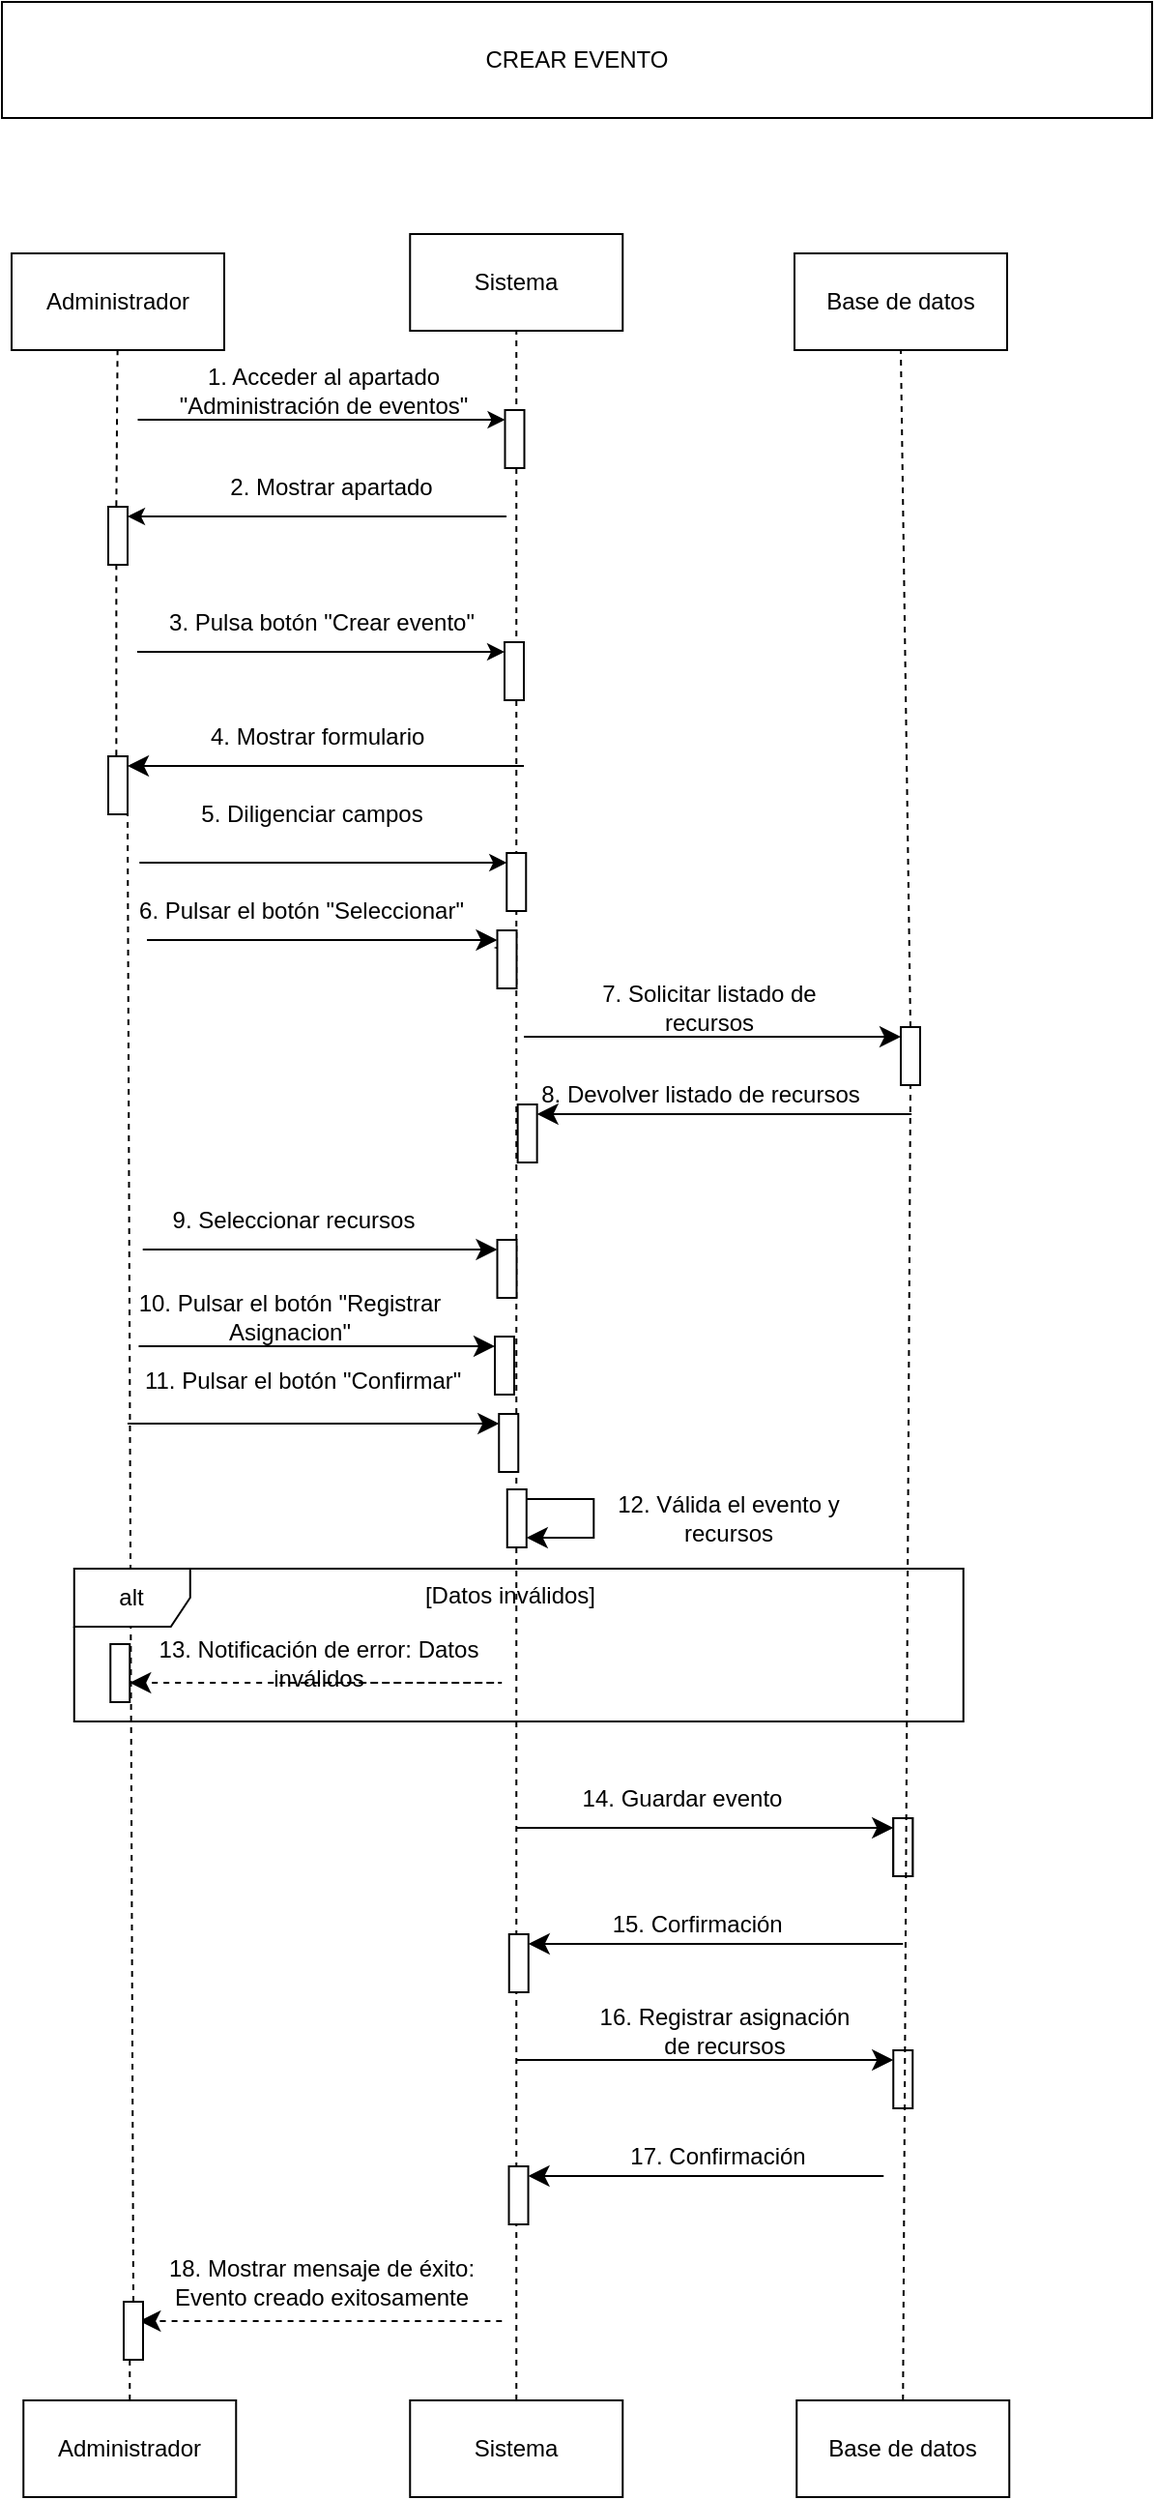 <mxfile version="27.2.0">
  <diagram name="Página-1" id="ch0Adqv4J3ruIvG1Xc4J">
    <mxGraphModel grid="1" page="1" gridSize="10" guides="1" tooltips="1" connect="1" arrows="1" fold="1" pageScale="1" pageWidth="827" pageHeight="1169" math="0" shadow="0">
      <root>
        <mxCell id="0" />
        <mxCell id="1" parent="0" />
        <mxCell id="M6st6zHzKp3r40aG8Qjw-1" value="Administrador" style="html=1;whiteSpace=wrap;" vertex="1" parent="1">
          <mxGeometry x="80" y="40" width="110" height="50" as="geometry" />
        </mxCell>
        <mxCell id="M6st6zHzKp3r40aG8Qjw-2" value="Sistema&lt;span style=&quot;color: rgba(0, 0, 0, 0); font-family: monospace; font-size: 0px; text-align: start; text-wrap-mode: nowrap;&quot;&gt;%3CmxGraphModel%3E%3Croot%3E%3CmxCell%20id%3D%220%22%2F%3E%3CmxCell%20id%3D%221%22%20parent%3D%220%22%2F%3E%3CmxCell%20id%3D%222%22%20value%3D%22Usuario%22%20style%3D%22html%3D1%3BwhiteSpace%3Dwrap%3B%22%20vertex%3D%221%22%20parent%3D%221%22%3E%3CmxGeometry%20x%3D%2270%22%20y%3D%2240%22%20width%3D%22110%22%20height%3D%2250%22%20as%3D%22geometry%22%2F%3E%3C%2FmxCell%3E%3C%2Froot%3E%3C%2FmxGraphModel%3E&lt;/span&gt;" style="html=1;whiteSpace=wrap;" vertex="1" parent="1">
          <mxGeometry x="286.13" y="30" width="110" height="50" as="geometry" />
        </mxCell>
        <mxCell id="M6st6zHzKp3r40aG8Qjw-3" value="Base de datos" style="html=1;whiteSpace=wrap;" vertex="1" parent="1">
          <mxGeometry x="485" y="40" width="110" height="50" as="geometry" />
        </mxCell>
        <mxCell id="M6st6zHzKp3r40aG8Qjw-4" value="Administrador" style="html=1;whiteSpace=wrap;" vertex="1" parent="1">
          <mxGeometry x="86.13" y="1150" width="110" height="50" as="geometry" />
        </mxCell>
        <mxCell id="M6st6zHzKp3r40aG8Qjw-5" style="edgeStyle=orthogonalEdgeStyle;rounded=0;orthogonalLoop=1;jettySize=auto;html=1;endArrow=none;startFill=0;dashed=1;" edge="1" parent="1" source="M6st6zHzKp3r40aG8Qjw-6" target="M6st6zHzKp3r40aG8Qjw-2">
          <mxGeometry relative="1" as="geometry">
            <mxPoint x="422.5" y="535" as="targetPoint" />
            <Array as="points" />
          </mxGeometry>
        </mxCell>
        <mxCell id="M6st6zHzKp3r40aG8Qjw-6" value="Sistema&lt;span style=&quot;color: rgba(0, 0, 0, 0); font-family: monospace; font-size: 0px; text-align: start; text-wrap-mode: nowrap;&quot;&gt;%3CmxGraphModel%3E%3Croot%3E%3CmxCell%20id%3D%220%22%2F%3E%3CmxCell%20id%3D%221%22%20parent%3D%220%22%2F%3E%3CmxCell%20id%3D%222%22%20value%3D%22Usuario%22%20style%3D%22html%3D1%3BwhiteSpace%3Dwrap%3B%22%20vertex%3D%221%22%20parent%3D%221%22%3E%3CmxGeometry%20x%3D%2270%22%20y%3D%2240%22%20width%3D%22110%22%20height%3D%2250%22%20as%3D%22geometry%22%2F%3E%3C%2FmxCell%3E%3C%2Froot%3E%3C%2FmxGraphModel%3E&lt;/span&gt;" style="html=1;whiteSpace=wrap;" vertex="1" parent="1">
          <mxGeometry x="286.13" y="1150" width="110" height="50" as="geometry" />
        </mxCell>
        <mxCell id="M6st6zHzKp3r40aG8Qjw-7" value="Base de datos" style="html=1;whiteSpace=wrap;" vertex="1" parent="1">
          <mxGeometry x="486.13" y="1150" width="110" height="50" as="geometry" />
        </mxCell>
        <mxCell id="M6st6zHzKp3r40aG8Qjw-8" value="" style="endArrow=none;dashed=1;html=1;rounded=0;entryX=0.5;entryY=1;entryDx=0;entryDy=0;exitX=0.5;exitY=0;exitDx=0;exitDy=0;" edge="1" parent="1" source="H9gai09tJhatRi1qsD84-20" target="M6st6zHzKp3r40aG8Qjw-3">
          <mxGeometry width="50" height="50" relative="1" as="geometry">
            <mxPoint x="540" y="501" as="sourcePoint" />
            <mxPoint x="355" y="110" as="targetPoint" />
          </mxGeometry>
        </mxCell>
        <mxCell id="M6st6zHzKp3r40aG8Qjw-10" value="" style="html=1;points=[[0,0,0,0,5],[0,1,0,0,-5],[1,0,0,0,5],[1,1,0,0,-5]];perimeter=orthogonalPerimeter;outlineConnect=0;targetShapes=umlLifeline;portConstraint=eastwest;newEdgeStyle={&quot;curved&quot;:0,&quot;rounded&quot;:0};" vertex="1" parent="1">
          <mxGeometry x="335" y="241" width="10" height="30" as="geometry" />
        </mxCell>
        <mxCell id="M6st6zHzKp3r40aG8Qjw-11" value="" style="endArrow=classic;html=1;rounded=0;entryX=0;entryY=0;entryDx=0;entryDy=5;entryPerimeter=0;" edge="1" parent="1" target="M6st6zHzKp3r40aG8Qjw-10">
          <mxGeometry width="50" height="50" relative="1" as="geometry">
            <mxPoint x="145" y="246" as="sourcePoint" />
            <mxPoint x="245" y="221" as="targetPoint" />
          </mxGeometry>
        </mxCell>
        <mxCell id="M6st6zHzKp3r40aG8Qjw-12" value="3. Pulsa botón &quot;Crear evento&quot;" style="text;html=1;align=center;verticalAlign=middle;whiteSpace=wrap;rounded=0;" vertex="1" parent="1">
          <mxGeometry x="135" y="221" width="211" height="20" as="geometry" />
        </mxCell>
        <mxCell id="M6st6zHzKp3r40aG8Qjw-13" value="" style="endArrow=classic;html=1;rounded=0;fontSize=12;startSize=8;endSize=8;edgeStyle=orthogonalEdgeStyle;entryX=1;entryY=0;entryDx=0;entryDy=5;entryPerimeter=0;" edge="1" parent="1" target="M6st6zHzKp3r40aG8Qjw-35">
          <mxGeometry width="50" height="50" relative="1" as="geometry">
            <mxPoint x="330" y="305" as="sourcePoint" />
            <mxPoint x="148.75" y="295" as="targetPoint" />
            <Array as="points">
              <mxPoint x="345" y="305" />
            </Array>
          </mxGeometry>
        </mxCell>
        <mxCell id="M6st6zHzKp3r40aG8Qjw-14" value="4. Mostrar formulario&amp;nbsp;" style="text;html=1;align=center;verticalAlign=middle;whiteSpace=wrap;rounded=0;" vertex="1" parent="1">
          <mxGeometry x="155" y="280" width="170" height="20" as="geometry" />
        </mxCell>
        <mxCell id="M6st6zHzKp3r40aG8Qjw-15" value="" style="endArrow=none;dashed=1;html=1;rounded=0;exitX=0.5;exitY=0;exitDx=0;exitDy=0;" edge="1" parent="1" target="M6st6zHzKp3r40aG8Qjw-35" source="M6st6zHzKp3r40aG8Qjw-49">
          <mxGeometry width="50" height="50" relative="1" as="geometry">
            <mxPoint x="136.13" y="950.0" as="sourcePoint" />
            <mxPoint x="136.95" y="720.36" as="targetPoint" />
          </mxGeometry>
        </mxCell>
        <mxCell id="M6st6zHzKp3r40aG8Qjw-16" value="" style="endArrow=classic;html=1;rounded=0;fontSize=12;startSize=8;endSize=8;curved=1;entryX=0;entryY=0;entryDx=0;entryDy=5;entryPerimeter=0;" edge="1" parent="1" target="M6st6zHzKp3r40aG8Qjw-46">
          <mxGeometry width="50" height="50" relative="1" as="geometry">
            <mxPoint x="341.13" y="854" as="sourcePoint" />
            <mxPoint x="531.13" y="863.69" as="targetPoint" />
          </mxGeometry>
        </mxCell>
        <mxCell id="M6st6zHzKp3r40aG8Qjw-17" value="14. Guardar evento" style="text;html=1;align=center;verticalAlign=middle;whiteSpace=wrap;rounded=0;" vertex="1" parent="1">
          <mxGeometry x="366.75" y="829" width="120" height="20" as="geometry" />
        </mxCell>
        <mxCell id="M6st6zHzKp3r40aG8Qjw-18" value="" style="endArrow=classic;html=1;rounded=0;fontSize=12;startSize=8;endSize=8;curved=1;dashed=1;" edge="1" parent="1">
          <mxGeometry width="50" height="50" relative="1" as="geometry">
            <mxPoint x="333.63" y="1109" as="sourcePoint" />
            <mxPoint x="146.13" y="1109" as="targetPoint" />
          </mxGeometry>
        </mxCell>
        <mxCell id="M6st6zHzKp3r40aG8Qjw-19" value="18. Mostrar mensaje de éxito: Evento creado exitosamente" style="text;html=1;align=center;verticalAlign=middle;whiteSpace=wrap;rounded=0;" vertex="1" parent="1">
          <mxGeometry x="153.63" y="1079" width="172.5" height="20" as="geometry" />
        </mxCell>
        <mxCell id="M6st6zHzKp3r40aG8Qjw-21" value="" style="endArrow=classic;html=1;rounded=0;fontSize=12;startSize=8;endSize=8;curved=1;entryX=0;entryY=0;entryDx=0;entryDy=5;entryPerimeter=0;exitX=0.088;exitY=1.25;exitDx=0;exitDy=0;exitPerimeter=0;" edge="1" parent="1" target="M6st6zHzKp3r40aG8Qjw-37" source="M6st6zHzKp3r40aG8Qjw-22">
          <mxGeometry width="50" height="50" relative="1" as="geometry">
            <mxPoint x="121.5" y="555" as="sourcePoint" />
            <mxPoint x="127.75" y="560" as="targetPoint" />
          </mxGeometry>
        </mxCell>
        <mxCell id="M6st6zHzKp3r40aG8Qjw-22" value="9. Seleccionar recursos" style="text;html=1;align=center;verticalAlign=middle;whiteSpace=wrap;rounded=0;" vertex="1" parent="1">
          <mxGeometry x="131.13" y="530" width="190" height="20" as="geometry" />
        </mxCell>
        <mxCell id="M6st6zHzKp3r40aG8Qjw-23" value="" style="endArrow=classic;html=1;rounded=0;fontSize=12;startSize=8;endSize=8;curved=1;entryX=0;entryY=0;entryDx=0;entryDy=5;entryPerimeter=0;" edge="1" parent="1" target="M6st6zHzKp3r40aG8Qjw-38">
          <mxGeometry width="50" height="50" relative="1" as="geometry">
            <mxPoint x="140" y="645" as="sourcePoint" />
            <mxPoint x="327.13" y="644.58" as="targetPoint" />
          </mxGeometry>
        </mxCell>
        <mxCell id="M6st6zHzKp3r40aG8Qjw-25" value="11. Pulsar el botón &quot;Confirmar&quot;&amp;nbsp; &amp;nbsp;" style="text;html=1;align=center;verticalAlign=middle;whiteSpace=wrap;rounded=0;" vertex="1" parent="1">
          <mxGeometry x="146.51" y="620" width="171.25" height="20" as="geometry" />
        </mxCell>
        <mxCell id="M6st6zHzKp3r40aG8Qjw-26" value="12. Válida el evento y recursos" style="text;html=1;align=center;verticalAlign=middle;whiteSpace=wrap;rounded=0;" vertex="1" parent="1">
          <mxGeometry x="381.44" y="684" width="140" height="20" as="geometry" />
        </mxCell>
        <mxCell id="M6st6zHzKp3r40aG8Qjw-30" value="[Datos inválidos]" style="text;html=1;align=center;verticalAlign=middle;whiteSpace=wrap;rounded=0;" vertex="1" parent="1">
          <mxGeometry x="278.63" y="719" width="117.5" height="30" as="geometry" />
        </mxCell>
        <mxCell id="M6st6zHzKp3r40aG8Qjw-33" value="15. Corfirmación&amp;nbsp;" style="text;html=1;align=center;verticalAlign=middle;whiteSpace=wrap;rounded=0;" vertex="1" parent="1">
          <mxGeometry x="352.13" y="889" width="169.38" height="30" as="geometry" />
        </mxCell>
        <mxCell id="M6st6zHzKp3r40aG8Qjw-34" value="" style="endArrow=none;dashed=1;html=1;rounded=0;exitX=0.418;exitY=-0.012;exitDx=0;exitDy=0;exitPerimeter=0;" edge="1" parent="1" source="M6st6zHzKp3r40aG8Qjw-57" target="M6st6zHzKp3r40aG8Qjw-1">
          <mxGeometry width="50" height="50" relative="1" as="geometry">
            <mxPoint x="134" y="290" as="sourcePoint" />
            <mxPoint x="135" y="200" as="targetPoint" />
          </mxGeometry>
        </mxCell>
        <mxCell id="M6st6zHzKp3r40aG8Qjw-35" value="" style="html=1;points=[[0,0,0,0,5],[0,1,0,0,-5],[1,0,0,0,5],[1,1,0,0,-5]];perimeter=orthogonalPerimeter;outlineConnect=0;targetShapes=umlLifeline;portConstraint=eastwest;newEdgeStyle={&quot;curved&quot;:0,&quot;rounded&quot;:0};" vertex="1" parent="1">
          <mxGeometry x="130" y="300" width="10" height="30" as="geometry" />
        </mxCell>
        <mxCell id="M6st6zHzKp3r40aG8Qjw-37" value="" style="html=1;points=[[0,0,0,0,5],[0,1,0,0,-5],[1,0,0,0,5],[1,1,0,0,-5]];perimeter=orthogonalPerimeter;outlineConnect=0;targetShapes=umlLifeline;portConstraint=eastwest;newEdgeStyle={&quot;curved&quot;:0,&quot;rounded&quot;:0};" vertex="1" parent="1">
          <mxGeometry x="331.25" y="550" width="10" height="30" as="geometry" />
        </mxCell>
        <mxCell id="M6st6zHzKp3r40aG8Qjw-38" value="" style="html=1;points=[[0,0,0,0,5],[0,1,0,0,-5],[1,0,0,0,5],[1,1,0,0,-5]];perimeter=orthogonalPerimeter;outlineConnect=0;targetShapes=umlLifeline;portConstraint=eastwest;newEdgeStyle={&quot;curved&quot;:0,&quot;rounded&quot;:0};" vertex="1" parent="1">
          <mxGeometry x="332.13" y="640" width="10" height="30" as="geometry" />
        </mxCell>
        <mxCell id="M6st6zHzKp3r40aG8Qjw-40" value="" style="endArrow=classic;html=1;rounded=0;fontSize=12;startSize=8;endSize=8;curved=1;entryX=1;entryY=0;entryDx=0;entryDy=5;entryPerimeter=0;" edge="1" parent="1" target="M6st6zHzKp3r40aG8Qjw-50">
          <mxGeometry width="50" height="50" relative="1" as="geometry">
            <mxPoint x="541.13" y="914" as="sourcePoint" />
            <mxPoint x="356.13" y="919" as="targetPoint" />
          </mxGeometry>
        </mxCell>
        <mxCell id="M6st6zHzKp3r40aG8Qjw-41" value="13. Notificación de error: Datos inválidos" style="text;html=1;align=center;verticalAlign=middle;whiteSpace=wrap;rounded=0;" vertex="1" parent="1">
          <mxGeometry x="143.62" y="759" width="190" height="20" as="geometry" />
        </mxCell>
        <mxCell id="M6st6zHzKp3r40aG8Qjw-42" value="" style="html=1;points=[[0,0,0,0,5],[0,1,0,0,-5],[1,0,0,0,5],[1,1,0,0,-5]];perimeter=orthogonalPerimeter;outlineConnect=0;targetShapes=umlLifeline;portConstraint=eastwest;newEdgeStyle={&quot;curved&quot;:0,&quot;rounded&quot;:0};" vertex="1" parent="1">
          <mxGeometry x="131.13" y="759" width="10" height="30" as="geometry" />
        </mxCell>
        <mxCell id="M6st6zHzKp3r40aG8Qjw-43" value="" style="endArrow=classic;html=1;rounded=0;fontSize=12;startSize=8;endSize=8;edgeStyle=orthogonalEdgeStyle;dashed=1;" edge="1" parent="1">
          <mxGeometry width="50" height="50" relative="1" as="geometry">
            <mxPoint x="223.62" y="779" as="sourcePoint" />
            <mxPoint x="141.13" y="779" as="targetPoint" />
            <Array as="points">
              <mxPoint x="333.6" y="779" />
            </Array>
          </mxGeometry>
        </mxCell>
        <mxCell id="M6st6zHzKp3r40aG8Qjw-44" value="alt" style="shape=umlFrame;whiteSpace=wrap;html=1;pointerEvents=0;" vertex="1" parent="1">
          <mxGeometry x="112.38" y="720" width="460" height="79" as="geometry" />
        </mxCell>
        <mxCell id="M6st6zHzKp3r40aG8Qjw-46" value="" style="html=1;points=[[0,0,0,0,5],[0,1,0,0,-5],[1,0,0,0,5],[1,1,0,0,-5]];perimeter=orthogonalPerimeter;outlineConnect=0;targetShapes=umlLifeline;portConstraint=eastwest;newEdgeStyle={&quot;curved&quot;:0,&quot;rounded&quot;:0};" vertex="1" parent="1">
          <mxGeometry x="536.13" y="849" width="10" height="30" as="geometry" />
        </mxCell>
        <mxCell id="M6st6zHzKp3r40aG8Qjw-47" value="" style="html=1;points=[[0,0,0,0,5],[0,1,0,0,-5],[1,0,0,0,5],[1,1,0,0,-5]];perimeter=orthogonalPerimeter;outlineConnect=0;targetShapes=umlLifeline;portConstraint=eastwest;newEdgeStyle={&quot;curved&quot;:0,&quot;rounded&quot;:0};" vertex="1" parent="1">
          <mxGeometry x="536.13" y="849" width="10" height="30" as="geometry" />
        </mxCell>
        <mxCell id="M6st6zHzKp3r40aG8Qjw-50" value="" style="html=1;points=[[0,0,0,0,5],[0,1,0,0,-5],[1,0,0,0,5],[1,1,0,0,-5]];perimeter=orthogonalPerimeter;outlineConnect=0;targetShapes=umlLifeline;portConstraint=eastwest;newEdgeStyle={&quot;curved&quot;:0,&quot;rounded&quot;:0};" vertex="1" parent="1">
          <mxGeometry x="337.38" y="909" width="10" height="30" as="geometry" />
        </mxCell>
        <mxCell id="M6st6zHzKp3r40aG8Qjw-51" value="" style="html=1;points=[[0,0,0,0,5],[0,1,0,0,-5],[1,0,0,0,5],[1,1,0,0,-5]];perimeter=orthogonalPerimeter;outlineConnect=0;targetShapes=umlLifeline;portConstraint=eastwest;newEdgeStyle={&quot;curved&quot;:0,&quot;rounded&quot;:0};" vertex="1" parent="1">
          <mxGeometry x="335.25" y="121" width="10" height="30" as="geometry" />
        </mxCell>
        <mxCell id="M6st6zHzKp3r40aG8Qjw-52" value="" style="endArrow=classic;html=1;rounded=0;entryX=0;entryY=0;entryDx=0;entryDy=5;entryPerimeter=0;" edge="1" parent="1" target="M6st6zHzKp3r40aG8Qjw-51">
          <mxGeometry width="50" height="50" relative="1" as="geometry">
            <mxPoint x="145.25" y="126" as="sourcePoint" />
            <mxPoint x="245.25" y="101" as="targetPoint" />
          </mxGeometry>
        </mxCell>
        <mxCell id="M6st6zHzKp3r40aG8Qjw-53" value="1. Acceder al apartado &quot;Administración de eventos&quot;" style="text;html=1;align=center;verticalAlign=middle;whiteSpace=wrap;rounded=0;" vertex="1" parent="1">
          <mxGeometry x="153.25" y="101" width="176.75" height="20" as="geometry" />
        </mxCell>
        <mxCell id="M6st6zHzKp3r40aG8Qjw-54" value="" style="endArrow=classic;html=1;rounded=0;endFill=1;entryX=1;entryY=0;entryDx=0;entryDy=5;entryPerimeter=0;" edge="1" parent="1" target="M6st6zHzKp3r40aG8Qjw-57">
          <mxGeometry width="50" height="50" relative="1" as="geometry">
            <mxPoint x="336" y="176" as="sourcePoint" />
            <mxPoint x="150" y="180" as="targetPoint" />
          </mxGeometry>
        </mxCell>
        <mxCell id="M6st6zHzKp3r40aG8Qjw-55" value="2. Mostrar apartado" style="text;html=1;align=center;verticalAlign=middle;whiteSpace=wrap;rounded=0;" vertex="1" parent="1">
          <mxGeometry x="140" y="151" width="211" height="20" as="geometry" />
        </mxCell>
        <mxCell id="M6st6zHzKp3r40aG8Qjw-56" value="" style="endArrow=none;dashed=1;html=1;rounded=0;exitX=0.418;exitY=-0.012;exitDx=0;exitDy=0;exitPerimeter=0;" edge="1" parent="1" source="M6st6zHzKp3r40aG8Qjw-35" target="M6st6zHzKp3r40aG8Qjw-57">
          <mxGeometry width="50" height="50" relative="1" as="geometry">
            <mxPoint x="134" y="331" as="sourcePoint" />
            <mxPoint x="135" y="90" as="targetPoint" />
          </mxGeometry>
        </mxCell>
        <mxCell id="M6st6zHzKp3r40aG8Qjw-57" value="" style="html=1;points=[[0,0,0,0,5],[0,1,0,0,-5],[1,0,0,0,5],[1,1,0,0,-5]];perimeter=orthogonalPerimeter;outlineConnect=0;targetShapes=umlLifeline;portConstraint=eastwest;newEdgeStyle={&quot;curved&quot;:0,&quot;rounded&quot;:0};" vertex="1" parent="1">
          <mxGeometry x="130" y="171" width="10" height="30" as="geometry" />
        </mxCell>
        <mxCell id="M6st6zHzKp3r40aG8Qjw-58" value="" style="html=1;points=[[0,0,0,0,5],[0,1,0,0,-5],[1,0,0,0,5],[1,1,0,0,-5]];perimeter=orthogonalPerimeter;outlineConnect=0;targetShapes=umlLifeline;portConstraint=eastwest;newEdgeStyle={&quot;curved&quot;:0,&quot;rounded&quot;:0};" vertex="1" parent="1">
          <mxGeometry x="336.13" y="350" width="10" height="30" as="geometry" />
        </mxCell>
        <mxCell id="M6st6zHzKp3r40aG8Qjw-59" value="" style="endArrow=classic;html=1;rounded=0;entryX=0;entryY=0;entryDx=0;entryDy=5;entryPerimeter=0;" edge="1" parent="1" target="M6st6zHzKp3r40aG8Qjw-58">
          <mxGeometry width="50" height="50" relative="1" as="geometry">
            <mxPoint x="146.13" y="355" as="sourcePoint" />
            <mxPoint x="246.13" y="330" as="targetPoint" />
          </mxGeometry>
        </mxCell>
        <mxCell id="M6st6zHzKp3r40aG8Qjw-60" value="5. Diligenciar campos" style="text;html=1;align=center;verticalAlign=middle;whiteSpace=wrap;rounded=0;" vertex="1" parent="1">
          <mxGeometry x="130.25" y="320" width="211" height="20" as="geometry" />
        </mxCell>
        <mxCell id="M6st6zHzKp3r40aG8Qjw-61" value="" style="html=1;points=[[0,0,0,0,5],[0,1,0,0,-5],[1,0,0,0,5],[1,1,0,0,-5]];perimeter=orthogonalPerimeter;outlineConnect=0;targetShapes=umlLifeline;portConstraint=eastwest;newEdgeStyle={&quot;curved&quot;:0,&quot;rounded&quot;:0};" vertex="1" parent="1">
          <mxGeometry x="336.38" y="679" width="10" height="30" as="geometry" />
        </mxCell>
        <mxCell id="M6st6zHzKp3r40aG8Qjw-62" value="" style="endArrow=classic;html=1;rounded=0;fontSize=12;startSize=8;endSize=8;edgeStyle=orthogonalEdgeStyle;entryX=1;entryY=1;entryDx=0;entryDy=-5;entryPerimeter=0;" edge="1" parent="1" source="M6st6zHzKp3r40aG8Qjw-61" target="M6st6zHzKp3r40aG8Qjw-61">
          <mxGeometry width="50" height="50" relative="1" as="geometry">
            <mxPoint x="351.13" y="669" as="sourcePoint" />
            <mxPoint x="352.38" y="684" as="targetPoint" />
            <Array as="points">
              <mxPoint x="381.13" y="684" />
              <mxPoint x="381.13" y="704" />
            </Array>
          </mxGeometry>
        </mxCell>
        <mxCell id="M6st6zHzKp3r40aG8Qjw-63" value="" style="endArrow=classic;html=1;rounded=0;fontSize=12;startSize=8;endSize=8;curved=1;entryX=0;entryY=0;entryDx=0;entryDy=5;entryPerimeter=0;" edge="1" parent="1" target="M6st6zHzKp3r40aG8Qjw-67">
          <mxGeometry width="50" height="50" relative="1" as="geometry">
            <mxPoint x="341.13" y="974" as="sourcePoint" />
            <mxPoint x="539.88" y="983.69" as="targetPoint" />
          </mxGeometry>
        </mxCell>
        <mxCell id="M6st6zHzKp3r40aG8Qjw-64" value="16. Registrar asignación de recursos" style="text;html=1;align=center;verticalAlign=middle;whiteSpace=wrap;rounded=0;" vertex="1" parent="1">
          <mxGeometry x="375.5" y="949" width="145.63" height="20" as="geometry" />
        </mxCell>
        <mxCell id="M6st6zHzKp3r40aG8Qjw-65" value="17. Confirmación" style="text;html=1;align=center;verticalAlign=middle;whiteSpace=wrap;rounded=0;" vertex="1" parent="1">
          <mxGeometry x="360.88" y="1009" width="169.38" height="30" as="geometry" />
        </mxCell>
        <mxCell id="M6st6zHzKp3r40aG8Qjw-66" value="" style="endArrow=classic;html=1;rounded=0;fontSize=12;startSize=8;endSize=8;curved=1;entryX=1;entryY=0;entryDx=0;entryDy=5;entryPerimeter=0;" edge="1" parent="1" target="M6st6zHzKp3r40aG8Qjw-69">
          <mxGeometry width="50" height="50" relative="1" as="geometry">
            <mxPoint x="531.13" y="1034" as="sourcePoint" />
            <mxPoint x="364.88" y="1039" as="targetPoint" />
          </mxGeometry>
        </mxCell>
        <mxCell id="M6st6zHzKp3r40aG8Qjw-67" value="" style="html=1;points=[[0,0,0,0,5],[0,1,0,0,-5],[1,0,0,0,5],[1,1,0,0,-5]];perimeter=orthogonalPerimeter;outlineConnect=0;targetShapes=umlLifeline;portConstraint=eastwest;newEdgeStyle={&quot;curved&quot;:0,&quot;rounded&quot;:0};" vertex="1" parent="1">
          <mxGeometry x="536.13" y="969" width="10" height="30" as="geometry" />
        </mxCell>
        <mxCell id="M6st6zHzKp3r40aG8Qjw-69" value="" style="html=1;points=[[0,0,0,0,5],[0,1,0,0,-5],[1,0,0,0,5],[1,1,0,0,-5]];perimeter=orthogonalPerimeter;outlineConnect=0;targetShapes=umlLifeline;portConstraint=eastwest;newEdgeStyle={&quot;curved&quot;:0,&quot;rounded&quot;:0};" vertex="1" parent="1">
          <mxGeometry x="337.26" y="1029" width="10" height="30" as="geometry" />
        </mxCell>
        <mxCell id="Hx--xl772vwP6PsmA_n2-1" value="CREAR EVENTO" style="rounded=0;whiteSpace=wrap;html=1;" vertex="1" parent="1">
          <mxGeometry x="75" y="-90" width="595" height="60" as="geometry" />
        </mxCell>
        <mxCell id="H9gai09tJhatRi1qsD84-1" value="" style="endArrow=classic;html=1;rounded=0;fontSize=12;startSize=8;endSize=8;curved=1;entryX=0;entryY=0;entryDx=0;entryDy=5;entryPerimeter=0;" edge="1" parent="1" target="H9gai09tJhatRi1qsD84-4">
          <mxGeometry width="50" height="50" relative="1" as="geometry">
            <mxPoint x="150" y="395" as="sourcePoint" />
            <mxPoint x="136.25" y="400" as="targetPoint" />
          </mxGeometry>
        </mxCell>
        <mxCell id="H9gai09tJhatRi1qsD84-2" value="6. Pulsar el botón &quot;Seleccionar&quot;" style="text;html=1;align=center;verticalAlign=middle;whiteSpace=wrap;rounded=0;" vertex="1" parent="1">
          <mxGeometry x="135" y="370" width="190" height="20" as="geometry" />
        </mxCell>
        <mxCell id="H9gai09tJhatRi1qsD84-3" value="" style="endArrow=classic;html=1;rounded=0;fontSize=12;startSize=8;endSize=8;curved=1;entryX=1;entryY=0;entryDx=0;entryDy=5;entryPerimeter=0;" edge="1" parent="1" target="H9gai09tJhatRi1qsD84-4">
          <mxGeometry width="50" height="50" relative="1" as="geometry">
            <mxPoint x="336.25" y="400" as="sourcePoint" />
            <mxPoint x="136.25" y="400" as="targetPoint" />
          </mxGeometry>
        </mxCell>
        <mxCell id="H9gai09tJhatRi1qsD84-4" value="" style="html=1;points=[[0,0,0,0,5],[0,1,0,0,-5],[1,0,0,0,5],[1,1,0,0,-5]];perimeter=orthogonalPerimeter;outlineConnect=0;targetShapes=umlLifeline;portConstraint=eastwest;newEdgeStyle={&quot;curved&quot;:0,&quot;rounded&quot;:0};" vertex="1" parent="1">
          <mxGeometry x="331.25" y="390" width="10" height="30" as="geometry" />
        </mxCell>
        <mxCell id="H9gai09tJhatRi1qsD84-7" value="" style="endArrow=none;dashed=1;html=1;rounded=0;exitX=0.5;exitY=0;exitDx=0;exitDy=0;" edge="1" parent="1" source="M6st6zHzKp3r40aG8Qjw-4" target="M6st6zHzKp3r40aG8Qjw-49">
          <mxGeometry width="50" height="50" relative="1" as="geometry">
            <mxPoint x="141" y="1150" as="sourcePoint" />
            <mxPoint x="133" y="430" as="targetPoint" />
          </mxGeometry>
        </mxCell>
        <mxCell id="M6st6zHzKp3r40aG8Qjw-49" value="" style="html=1;points=[[0,0,0,0,5],[0,1,0,0,-5],[1,0,0,0,5],[1,1,0,0,-5]];perimeter=orthogonalPerimeter;outlineConnect=0;targetShapes=umlLifeline;portConstraint=eastwest;newEdgeStyle={&quot;curved&quot;:0,&quot;rounded&quot;:0};" vertex="1" parent="1">
          <mxGeometry x="138" y="1099" width="10" height="30" as="geometry" />
        </mxCell>
        <mxCell id="H9gai09tJhatRi1qsD84-11" value="" style="endArrow=classic;html=1;rounded=0;fontSize=12;startSize=8;endSize=8;curved=1;entryX=0;entryY=0;entryDx=0;entryDy=5;entryPerimeter=0;exitX=0.088;exitY=1.25;exitDx=0;exitDy=0;exitPerimeter=0;" edge="1" parent="1" source="H9gai09tJhatRi1qsD84-12" target="H9gai09tJhatRi1qsD84-14">
          <mxGeometry width="50" height="50" relative="1" as="geometry">
            <mxPoint x="124.01" y="605" as="sourcePoint" />
            <mxPoint x="130.26" y="610" as="targetPoint" />
          </mxGeometry>
        </mxCell>
        <mxCell id="H9gai09tJhatRi1qsD84-12" value="10. Pulsar el botón &quot;Registrar Asignacion&quot;" style="text;html=1;align=center;verticalAlign=middle;whiteSpace=wrap;rounded=0;" vertex="1" parent="1">
          <mxGeometry x="129.01" y="580" width="190" height="20" as="geometry" />
        </mxCell>
        <mxCell id="H9gai09tJhatRi1qsD84-14" value="" style="html=1;points=[[0,0,0,0,5],[0,1,0,0,-5],[1,0,0,0,5],[1,1,0,0,-5]];perimeter=orthogonalPerimeter;outlineConnect=0;targetShapes=umlLifeline;portConstraint=eastwest;newEdgeStyle={&quot;curved&quot;:0,&quot;rounded&quot;:0};" vertex="1" parent="1">
          <mxGeometry x="330" y="600" width="10" height="30" as="geometry" />
        </mxCell>
        <mxCell id="H9gai09tJhatRi1qsD84-15" value="" style="endArrow=classic;html=1;rounded=0;fontSize=12;startSize=8;endSize=8;curved=1;entryX=0;entryY=0;entryDx=0;entryDy=5;entryPerimeter=0;" edge="1" parent="1" target="H9gai09tJhatRi1qsD84-19">
          <mxGeometry width="50" height="50" relative="1" as="geometry">
            <mxPoint x="345" y="445" as="sourcePoint" />
            <mxPoint x="535" y="454.69" as="targetPoint" />
          </mxGeometry>
        </mxCell>
        <mxCell id="H9gai09tJhatRi1qsD84-16" value="7. Solicitar listado de recursos" style="text;html=1;align=center;verticalAlign=middle;whiteSpace=wrap;rounded=0;" vertex="1" parent="1">
          <mxGeometry x="365.94" y="420" width="149.5" height="20" as="geometry" />
        </mxCell>
        <mxCell id="H9gai09tJhatRi1qsD84-19" value="" style="html=1;points=[[0,0,0,0,5],[0,1,0,0,-5],[1,0,0,0,5],[1,1,0,0,-5]];perimeter=orthogonalPerimeter;outlineConnect=0;targetShapes=umlLifeline;portConstraint=eastwest;newEdgeStyle={&quot;curved&quot;:0,&quot;rounded&quot;:0};" vertex="1" parent="1">
          <mxGeometry x="540" y="440" width="10" height="30" as="geometry" />
        </mxCell>
        <mxCell id="H9gai09tJhatRi1qsD84-22" value="" style="endArrow=none;dashed=1;html=1;rounded=0;entryX=0.5;entryY=1;entryDx=0;entryDy=0;exitX=0.5;exitY=0;exitDx=0;exitDy=0;" edge="1" parent="1" source="M6st6zHzKp3r40aG8Qjw-7" target="H9gai09tJhatRi1qsD84-20">
          <mxGeometry width="50" height="50" relative="1" as="geometry">
            <mxPoint x="545" y="1110" as="sourcePoint" />
            <mxPoint x="540" y="140" as="targetPoint" />
          </mxGeometry>
        </mxCell>
        <mxCell id="H9gai09tJhatRi1qsD84-20" value="" style="html=1;points=[[0,0,0,0,5],[0,1,0,0,-5],[1,0,0,0,5],[1,1,0,0,-5]];perimeter=orthogonalPerimeter;outlineConnect=0;targetShapes=umlLifeline;portConstraint=eastwest;newEdgeStyle={&quot;curved&quot;:0,&quot;rounded&quot;:0};" vertex="1" parent="1">
          <mxGeometry x="540" y="440" width="10" height="30" as="geometry" />
        </mxCell>
        <mxCell id="H9gai09tJhatRi1qsD84-23" value="8. Devolver listado de recursos" style="text;html=1;align=center;verticalAlign=middle;whiteSpace=wrap;rounded=0;" vertex="1" parent="1">
          <mxGeometry x="352.38" y="460" width="169.38" height="30" as="geometry" />
        </mxCell>
        <mxCell id="H9gai09tJhatRi1qsD84-24" value="" style="endArrow=classic;html=1;rounded=0;fontSize=12;startSize=8;endSize=8;curved=1;entryX=1;entryY=0;entryDx=0;entryDy=5;entryPerimeter=0;" edge="1" parent="1" target="H9gai09tJhatRi1qsD84-25">
          <mxGeometry width="50" height="50" relative="1" as="geometry">
            <mxPoint x="545.57" y="485" as="sourcePoint" />
            <mxPoint x="360.57" y="490" as="targetPoint" />
          </mxGeometry>
        </mxCell>
        <mxCell id="H9gai09tJhatRi1qsD84-25" value="" style="html=1;points=[[0,0,0,0,5],[0,1,0,0,-5],[1,0,0,0,5],[1,1,0,0,-5]];perimeter=orthogonalPerimeter;outlineConnect=0;targetShapes=umlLifeline;portConstraint=eastwest;newEdgeStyle={&quot;curved&quot;:0,&quot;rounded&quot;:0};" vertex="1" parent="1">
          <mxGeometry x="341.82" y="480" width="10" height="30" as="geometry" />
        </mxCell>
      </root>
    </mxGraphModel>
  </diagram>
</mxfile>

